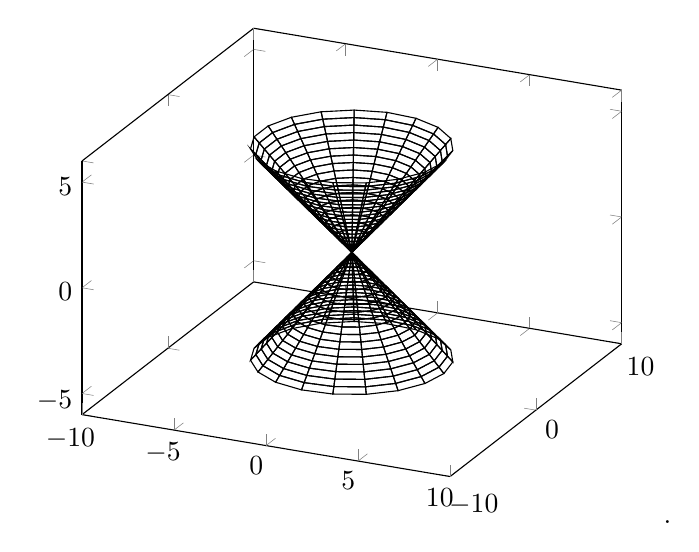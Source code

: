 \begin{tikzpicture}
\begin{axis}[
    domain=0:5,
    y domain=0:2*pi,
    xmin=-10,
    xmax=10,
    ymin=-10,
    ymax=10,
    samples=20]
\addplot3 [mesh,draw=black,z buffer=sort,samples=20] 
    ({x*cos(deg(y))},
     {x*sin(deg(y))},
     {x});
\addplot3 [mesh,draw=black,z buffer=sort] 
    ({x*cos(deg(y))},
     {x*sin(deg(y))},
     {-x});
\end{axis}
\end{tikzpicture}.
